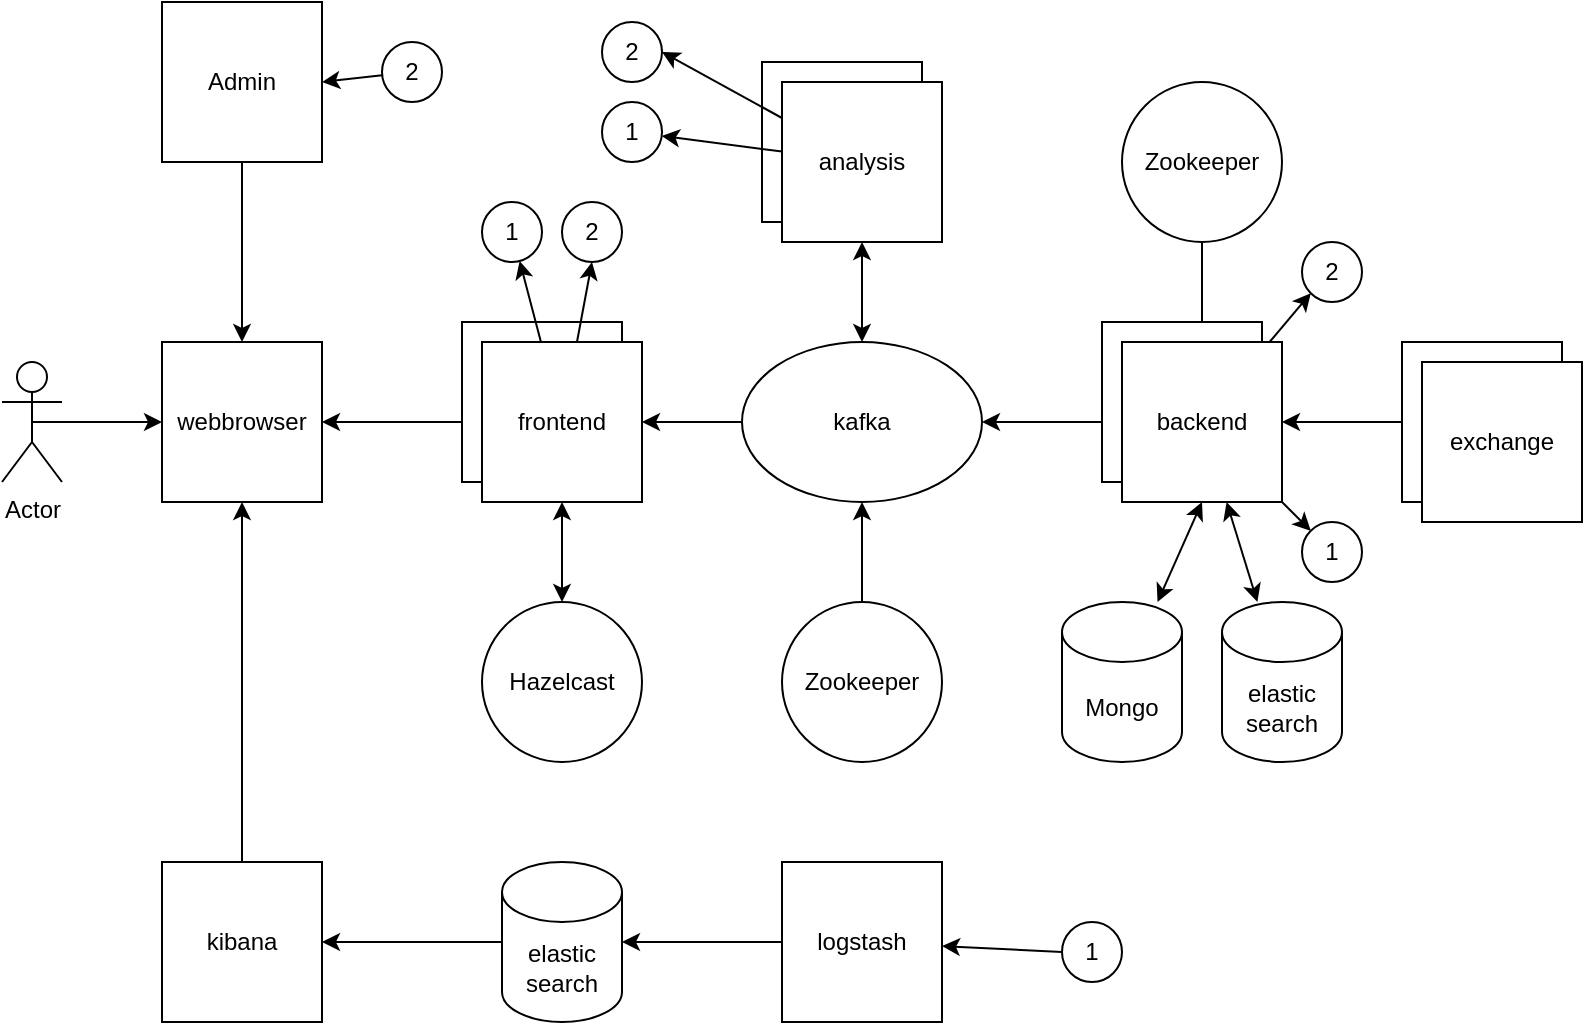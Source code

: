 <mxfile version="15.8.7" type="device"><diagram id="34T_Yz2YJa8vLVd8XFbz" name="Page-1"><mxGraphModel dx="1102" dy="865" grid="1" gridSize="10" guides="0" tooltips="1" connect="1" arrows="1" fold="1" page="1" pageScale="1" pageWidth="850" pageHeight="1100" math="0" shadow="0"><root><mxCell id="0"/><mxCell id="1" parent="0"/><mxCell id="iUZyDrRQLLnS7EouF_Ar-3" style="edgeStyle=orthogonalEdgeStyle;rounded=0;orthogonalLoop=1;jettySize=auto;html=1;exitX=0;exitY=0.5;exitDx=0;exitDy=0;" parent="1" source="iUZyDrRQLLnS7EouF_Ar-1" target="iUZyDrRQLLnS7EouF_Ar-2" edge="1"><mxGeometry relative="1" as="geometry"/></mxCell><mxCell id="iUZyDrRQLLnS7EouF_Ar-5" style="rounded=0;orthogonalLoop=1;jettySize=auto;html=1;entryX=1;entryY=0.5;entryDx=0;entryDy=0;" parent="1" source="1tseM5IJT17kpUIayv3F-1" target="iUZyDrRQLLnS7EouF_Ar-4" edge="1"><mxGeometry relative="1" as="geometry"><mxPoint x="320" y="260" as="targetPoint"/></mxGeometry></mxCell><mxCell id="iUZyDrRQLLnS7EouF_Ar-4" value="webbrowser" style="whiteSpace=wrap;html=1;aspect=fixed;" parent="1" vertex="1"><mxGeometry x="110" y="220" width="80" height="80" as="geometry"/></mxCell><mxCell id="1tseM5IJT17kpUIayv3F-4" style="rounded=0;orthogonalLoop=1;jettySize=auto;html=1;" parent="1" source="1tseM5IJT17kpUIayv3F-2" target="1tseM5IJT17kpUIayv3F-1" edge="1"><mxGeometry relative="1" as="geometry"/></mxCell><mxCell id="1tseM5IJT17kpUIayv3F-2" value="kafka" style="ellipse;whiteSpace=wrap;html=1;" parent="1" vertex="1"><mxGeometry x="400" y="220" width="120" height="80" as="geometry"/></mxCell><mxCell id="jabSdXuokaDdU0HSXxAP-1" value="Mongo" style="shape=cylinder3;whiteSpace=wrap;html=1;boundedLbl=1;backgroundOutline=1;size=15;" parent="1" vertex="1"><mxGeometry x="560" y="350" width="60" height="80" as="geometry"/></mxCell><mxCell id="9pk9rQzst_VwdIqVccUU-5" value="" style="endArrow=classic;startArrow=classic;html=1;entryX=0.5;entryY=1;entryDx=0;entryDy=0;" parent="1" source="1tseM5IJT17kpUIayv3F-2" target="9pk9rQzst_VwdIqVccUU-3" edge="1"><mxGeometry width="50" height="50" relative="1" as="geometry"><mxPoint x="380" y="530" as="sourcePoint"/><mxPoint x="400" y="170" as="targetPoint"/></mxGeometry></mxCell><mxCell id="9pk9rQzst_VwdIqVccUU-6" value="" style="endArrow=classic;startArrow=classic;html=1;entryX=0;entryY=0.5;entryDx=0;entryDy=0;exitX=1;exitY=0.5;exitDx=0;exitDy=0;" parent="1" source="1tseM5IJT17kpUIayv3F-2" target="iUZyDrRQLLnS7EouF_Ar-2" edge="1"><mxGeometry width="50" height="50" relative="1" as="geometry"><mxPoint x="470" y="270" as="sourcePoint"/><mxPoint x="430" y="400" as="targetPoint"/></mxGeometry></mxCell><mxCell id="9pk9rQzst_VwdIqVccUU-7" value="" style="endArrow=classic;startArrow=classic;html=1;entryX=0.5;entryY=1;entryDx=0;entryDy=0;" parent="1" source="jabSdXuokaDdU0HSXxAP-1" target="iUZyDrRQLLnS7EouF_Ar-2" edge="1"><mxGeometry width="50" height="50" relative="1" as="geometry"><mxPoint x="460" y="430" as="sourcePoint"/><mxPoint x="570" y="305" as="targetPoint"/></mxGeometry></mxCell><mxCell id="NLThGt6cEEwXZVyaHXvN-14" style="edgeStyle=orthogonalEdgeStyle;rounded=0;orthogonalLoop=1;jettySize=auto;html=1;" parent="1" target="iUZyDrRQLLnS7EouF_Ar-2" edge="1"><mxGeometry relative="1" as="geometry"/></mxCell><mxCell id="NLThGt6cEEwXZVyaHXvN-16" style="rounded=0;orthogonalLoop=1;jettySize=auto;html=1;" parent="1" source="j8fyZmwTRtO8QNkPv_7G-8" target="iUZyDrRQLLnS7EouF_Ar-2" edge="1"><mxGeometry relative="1" as="geometry"><mxPoint x="630" y="170" as="sourcePoint"/></mxGeometry></mxCell><mxCell id="tFeq7uVVwApmIkW0RBKL-6" style="rounded=0;orthogonalLoop=1;jettySize=auto;html=1;entryX=0.5;entryY=1;entryDx=0;entryDy=0;" parent="1" source="j8fyZmwTRtO8QNkPv_7G-7" target="1tseM5IJT17kpUIayv3F-2" edge="1"><mxGeometry relative="1" as="geometry"><mxPoint x="460" y="350" as="sourcePoint"/></mxGeometry></mxCell><mxCell id="NLThGt6cEEwXZVyaHXvN-17" value="Hazelcast" style="ellipse;whiteSpace=wrap;html=1;aspect=fixed;" parent="1" vertex="1"><mxGeometry x="270" y="350" width="80" height="80" as="geometry"/></mxCell><mxCell id="NLThGt6cEEwXZVyaHXvN-20" value="" style="endArrow=classic;startArrow=classic;html=1;" parent="1" source="NLThGt6cEEwXZVyaHXvN-17" target="1tseM5IJT17kpUIayv3F-1" edge="1"><mxGeometry width="50" height="50" relative="1" as="geometry"><mxPoint x="90" y="460" as="sourcePoint"/><mxPoint x="140" y="410" as="targetPoint"/></mxGeometry></mxCell><mxCell id="j8fyZmwTRtO8QNkPv_7G-1" value="" style="group" parent="1" vertex="1" connectable="0"><mxGeometry x="260" y="210" width="90" height="90" as="geometry"/></mxCell><mxCell id="OnVjleB6Meg0vesnJqWY-5" value="" style="group" parent="j8fyZmwTRtO8QNkPv_7G-1" vertex="1" connectable="0"><mxGeometry width="90" height="90" as="geometry"/></mxCell><mxCell id="NLThGt6cEEwXZVyaHXvN-13" value="frontend" style="whiteSpace=wrap;html=1;aspect=fixed;" parent="OnVjleB6Meg0vesnJqWY-5" vertex="1"><mxGeometry width="80" height="80" as="geometry"/></mxCell><mxCell id="1tseM5IJT17kpUIayv3F-1" value="frontend" style="whiteSpace=wrap;html=1;aspect=fixed;" parent="OnVjleB6Meg0vesnJqWY-5" vertex="1"><mxGeometry x="10" y="10" width="80" height="80" as="geometry"/></mxCell><mxCell id="j8fyZmwTRtO8QNkPv_7G-4" value="" style="group" parent="1" vertex="1" connectable="0"><mxGeometry x="580" y="210" width="90" height="90" as="geometry"/></mxCell><mxCell id="OnVjleB6Meg0vesnJqWY-3" value="" style="group" parent="j8fyZmwTRtO8QNkPv_7G-4" vertex="1" connectable="0"><mxGeometry width="90" height="90" as="geometry"/></mxCell><mxCell id="9pk9rQzst_VwdIqVccUU-8" value="backend" style="whiteSpace=wrap;html=1;aspect=fixed;" parent="OnVjleB6Meg0vesnJqWY-3" vertex="1"><mxGeometry width="80" height="80" as="geometry"/></mxCell><mxCell id="iUZyDrRQLLnS7EouF_Ar-2" value="backend" style="whiteSpace=wrap;html=1;aspect=fixed;" parent="OnVjleB6Meg0vesnJqWY-3" vertex="1"><mxGeometry x="10" y="10" width="80" height="80" as="geometry"/></mxCell><mxCell id="j8fyZmwTRtO8QNkPv_7G-7" value="&lt;span&gt;Zookeeper&lt;/span&gt;" style="ellipse;whiteSpace=wrap;html=1;aspect=fixed;" parent="1" vertex="1"><mxGeometry x="420" y="350" width="80" height="80" as="geometry"/></mxCell><mxCell id="j8fyZmwTRtO8QNkPv_7G-8" value="&lt;span&gt;Zookeeper&lt;/span&gt;" style="ellipse;whiteSpace=wrap;html=1;aspect=fixed;" parent="1" vertex="1"><mxGeometry x="590" y="90" width="80" height="80" as="geometry"/></mxCell><mxCell id="SWOhJmtqAIK0mpPQKgki-10" style="edgeStyle=none;rounded=0;orthogonalLoop=1;jettySize=auto;html=1;entryX=0.5;entryY=1;entryDx=0;entryDy=0;" parent="1" source="SWOhJmtqAIK0mpPQKgki-1" target="iUZyDrRQLLnS7EouF_Ar-4" edge="1"><mxGeometry relative="1" as="geometry"/></mxCell><mxCell id="SWOhJmtqAIK0mpPQKgki-1" value="kibana" style="whiteSpace=wrap;html=1;aspect=fixed;" parent="1" vertex="1"><mxGeometry x="110" y="480" width="80" height="80" as="geometry"/></mxCell><mxCell id="SWOhJmtqAIK0mpPQKgki-6" style="edgeStyle=orthogonalEdgeStyle;rounded=0;orthogonalLoop=1;jettySize=auto;html=1;" parent="1" source="SWOhJmtqAIK0mpPQKgki-2" target="SWOhJmtqAIK0mpPQKgki-1" edge="1"><mxGeometry relative="1" as="geometry"/></mxCell><mxCell id="SWOhJmtqAIK0mpPQKgki-2" value="elastic&lt;br&gt;search" style="shape=cylinder3;whiteSpace=wrap;html=1;boundedLbl=1;backgroundOutline=1;size=15;" parent="1" vertex="1"><mxGeometry x="280" y="480" width="60" height="80" as="geometry"/></mxCell><mxCell id="SWOhJmtqAIK0mpPQKgki-5" style="edgeStyle=orthogonalEdgeStyle;rounded=0;orthogonalLoop=1;jettySize=auto;html=1;" parent="1" source="SWOhJmtqAIK0mpPQKgki-3" target="SWOhJmtqAIK0mpPQKgki-2" edge="1"><mxGeometry relative="1" as="geometry"/></mxCell><mxCell id="SWOhJmtqAIK0mpPQKgki-3" value="logstash" style="whiteSpace=wrap;html=1;aspect=fixed;" parent="1" vertex="1"><mxGeometry x="420" y="480" width="80" height="80" as="geometry"/></mxCell><mxCell id="OnVjleB6Meg0vesnJqWY-2" value="" style="group" parent="1" vertex="1" connectable="0"><mxGeometry x="730" y="220" width="90" height="90" as="geometry"/></mxCell><mxCell id="iUZyDrRQLLnS7EouF_Ar-1" value="exchange" style="whiteSpace=wrap;html=1;aspect=fixed;" parent="OnVjleB6Meg0vesnJqWY-2" vertex="1"><mxGeometry width="80" height="80" as="geometry"/></mxCell><mxCell id="7tfRTSEL55fCUmd2Qxid-1" value="exchange" style="whiteSpace=wrap;html=1;aspect=fixed;" parent="OnVjleB6Meg0vesnJqWY-2" vertex="1"><mxGeometry x="10" y="10" width="80" height="80" as="geometry"/></mxCell><mxCell id="OnVjleB6Meg0vesnJqWY-4" value="" style="group" parent="1" vertex="1" connectable="0"><mxGeometry x="410" y="80" width="90" height="90" as="geometry"/></mxCell><mxCell id="OnVjleB6Meg0vesnJqWY-1" value="analysis" style="whiteSpace=wrap;html=1;aspect=fixed;" parent="OnVjleB6Meg0vesnJqWY-4" vertex="1"><mxGeometry width="80" height="80" as="geometry"/></mxCell><mxCell id="9pk9rQzst_VwdIqVccUU-3" value="analysis" style="whiteSpace=wrap;html=1;aspect=fixed;" parent="OnVjleB6Meg0vesnJqWY-4" vertex="1"><mxGeometry x="10" y="10" width="80" height="80" as="geometry"/></mxCell><mxCell id="OnVjleB6Meg0vesnJqWY-6" value="1" style="ellipse;whiteSpace=wrap;html=1;aspect=fixed;" parent="1" vertex="1"><mxGeometry x="330" y="100" width="30" height="30" as="geometry"/></mxCell><mxCell id="OnVjleB6Meg0vesnJqWY-8" style="rounded=0;orthogonalLoop=1;jettySize=auto;html=1;exitX=0;exitY=0.5;exitDx=0;exitDy=0;" parent="1" source="OnVjleB6Meg0vesnJqWY-7" target="SWOhJmtqAIK0mpPQKgki-3" edge="1"><mxGeometry relative="1" as="geometry"/></mxCell><mxCell id="OnVjleB6Meg0vesnJqWY-7" value="1" style="ellipse;whiteSpace=wrap;html=1;aspect=fixed;" parent="1" vertex="1"><mxGeometry x="560" y="510" width="30" height="30" as="geometry"/></mxCell><mxCell id="OnVjleB6Meg0vesnJqWY-9" value="1" style="ellipse;whiteSpace=wrap;html=1;aspect=fixed;" parent="1" vertex="1"><mxGeometry x="270" y="150" width="30" height="30" as="geometry"/></mxCell><mxCell id="OnVjleB6Meg0vesnJqWY-10" value="1" style="ellipse;whiteSpace=wrap;html=1;aspect=fixed;" parent="1" vertex="1"><mxGeometry x="680" y="310" width="30" height="30" as="geometry"/></mxCell><mxCell id="OnVjleB6Meg0vesnJqWY-11" style="edgeStyle=none;rounded=0;orthogonalLoop=1;jettySize=auto;html=1;exitX=1;exitY=1;exitDx=0;exitDy=0;entryX=0;entryY=0;entryDx=0;entryDy=0;" parent="1" source="iUZyDrRQLLnS7EouF_Ar-2" target="OnVjleB6Meg0vesnJqWY-10" edge="1"><mxGeometry relative="1" as="geometry"/></mxCell><mxCell id="OnVjleB6Meg0vesnJqWY-15" style="edgeStyle=none;rounded=0;orthogonalLoop=1;jettySize=auto;html=1;" parent="1" source="9pk9rQzst_VwdIqVccUU-3" target="OnVjleB6Meg0vesnJqWY-6" edge="1"><mxGeometry relative="1" as="geometry"/></mxCell><mxCell id="OnVjleB6Meg0vesnJqWY-16" style="edgeStyle=none;rounded=0;orthogonalLoop=1;jettySize=auto;html=1;" parent="1" source="1tseM5IJT17kpUIayv3F-1" target="OnVjleB6Meg0vesnJqWY-9" edge="1"><mxGeometry relative="1" as="geometry"/></mxCell><mxCell id="3rkTav7I2V7o2PJZxrVL-2" style="edgeStyle=orthogonalEdgeStyle;rounded=0;orthogonalLoop=1;jettySize=auto;html=1;" parent="1" source="3rkTav7I2V7o2PJZxrVL-1" target="iUZyDrRQLLnS7EouF_Ar-4" edge="1"><mxGeometry relative="1" as="geometry"/></mxCell><mxCell id="3rkTav7I2V7o2PJZxrVL-1" value="Admin" style="whiteSpace=wrap;html=1;aspect=fixed;" parent="1" vertex="1"><mxGeometry x="110" y="50" width="80" height="80" as="geometry"/></mxCell><mxCell id="3rkTav7I2V7o2PJZxrVL-3" value="2" style="ellipse;whiteSpace=wrap;html=1;aspect=fixed;" parent="1" vertex="1"><mxGeometry x="310" y="150" width="30" height="30" as="geometry"/></mxCell><mxCell id="3rkTav7I2V7o2PJZxrVL-4" value="2" style="ellipse;whiteSpace=wrap;html=1;aspect=fixed;" parent="1" vertex="1"><mxGeometry x="330" y="60" width="30" height="30" as="geometry"/></mxCell><mxCell id="3rkTav7I2V7o2PJZxrVL-5" value="2" style="ellipse;whiteSpace=wrap;html=1;aspect=fixed;" parent="1" vertex="1"><mxGeometry x="680" y="170" width="30" height="30" as="geometry"/></mxCell><mxCell id="3rkTav7I2V7o2PJZxrVL-8" style="rounded=0;orthogonalLoop=1;jettySize=auto;html=1;entryX=1;entryY=0.5;entryDx=0;entryDy=0;" parent="1" source="3rkTav7I2V7o2PJZxrVL-6" target="3rkTav7I2V7o2PJZxrVL-1" edge="1"><mxGeometry relative="1" as="geometry"/></mxCell><mxCell id="3rkTav7I2V7o2PJZxrVL-6" value="2" style="ellipse;whiteSpace=wrap;html=1;aspect=fixed;direction=south;" parent="1" vertex="1"><mxGeometry x="220" y="70" width="30" height="30" as="geometry"/></mxCell><mxCell id="3rkTav7I2V7o2PJZxrVL-10" style="edgeStyle=none;rounded=0;orthogonalLoop=1;jettySize=auto;html=1;entryX=1;entryY=0.5;entryDx=0;entryDy=0;" parent="1" source="9pk9rQzst_VwdIqVccUU-3" target="3rkTav7I2V7o2PJZxrVL-4" edge="1"><mxGeometry relative="1" as="geometry"/></mxCell><mxCell id="3rkTav7I2V7o2PJZxrVL-11" style="edgeStyle=none;rounded=0;orthogonalLoop=1;jettySize=auto;html=1;entryX=0.5;entryY=1;entryDx=0;entryDy=0;" parent="1" source="1tseM5IJT17kpUIayv3F-1" target="3rkTav7I2V7o2PJZxrVL-3" edge="1"><mxGeometry relative="1" as="geometry"/></mxCell><mxCell id="3rkTav7I2V7o2PJZxrVL-12" style="edgeStyle=none;rounded=0;orthogonalLoop=1;jettySize=auto;html=1;entryX=0;entryY=1;entryDx=0;entryDy=0;" parent="1" source="iUZyDrRQLLnS7EouF_Ar-2" target="3rkTav7I2V7o2PJZxrVL-5" edge="1"><mxGeometry relative="1" as="geometry"/></mxCell><mxCell id="oVrr9CmfAgPakJB57wRa-2" style="rounded=0;orthogonalLoop=1;jettySize=auto;html=1;exitX=0.5;exitY=0.5;exitDx=0;exitDy=0;exitPerimeter=0;" parent="1" source="oVrr9CmfAgPakJB57wRa-1" target="iUZyDrRQLLnS7EouF_Ar-4" edge="1"><mxGeometry relative="1" as="geometry"/></mxCell><mxCell id="oVrr9CmfAgPakJB57wRa-1" value="Actor" style="shape=umlActor;verticalLabelPosition=bottom;verticalAlign=top;html=1;outlineConnect=0;" parent="1" vertex="1"><mxGeometry x="30" y="230" width="30" height="60" as="geometry"/></mxCell><mxCell id="FXX6otCpzWXGs4AG3Ije-2" value="elastic&lt;br&gt;search" style="shape=cylinder3;whiteSpace=wrap;html=1;boundedLbl=1;backgroundOutline=1;size=15;" vertex="1" parent="1"><mxGeometry x="640" y="350" width="60" height="80" as="geometry"/></mxCell><mxCell id="FXX6otCpzWXGs4AG3Ije-3" value="" style="endArrow=classic;startArrow=classic;html=1;" edge="1" parent="1" source="FXX6otCpzWXGs4AG3Ije-2" target="iUZyDrRQLLnS7EouF_Ar-2"><mxGeometry width="50" height="50" relative="1" as="geometry"><mxPoint x="617.778" y="360" as="sourcePoint"/><mxPoint x="640" y="310" as="targetPoint"/></mxGeometry></mxCell></root></mxGraphModel></diagram></mxfile>